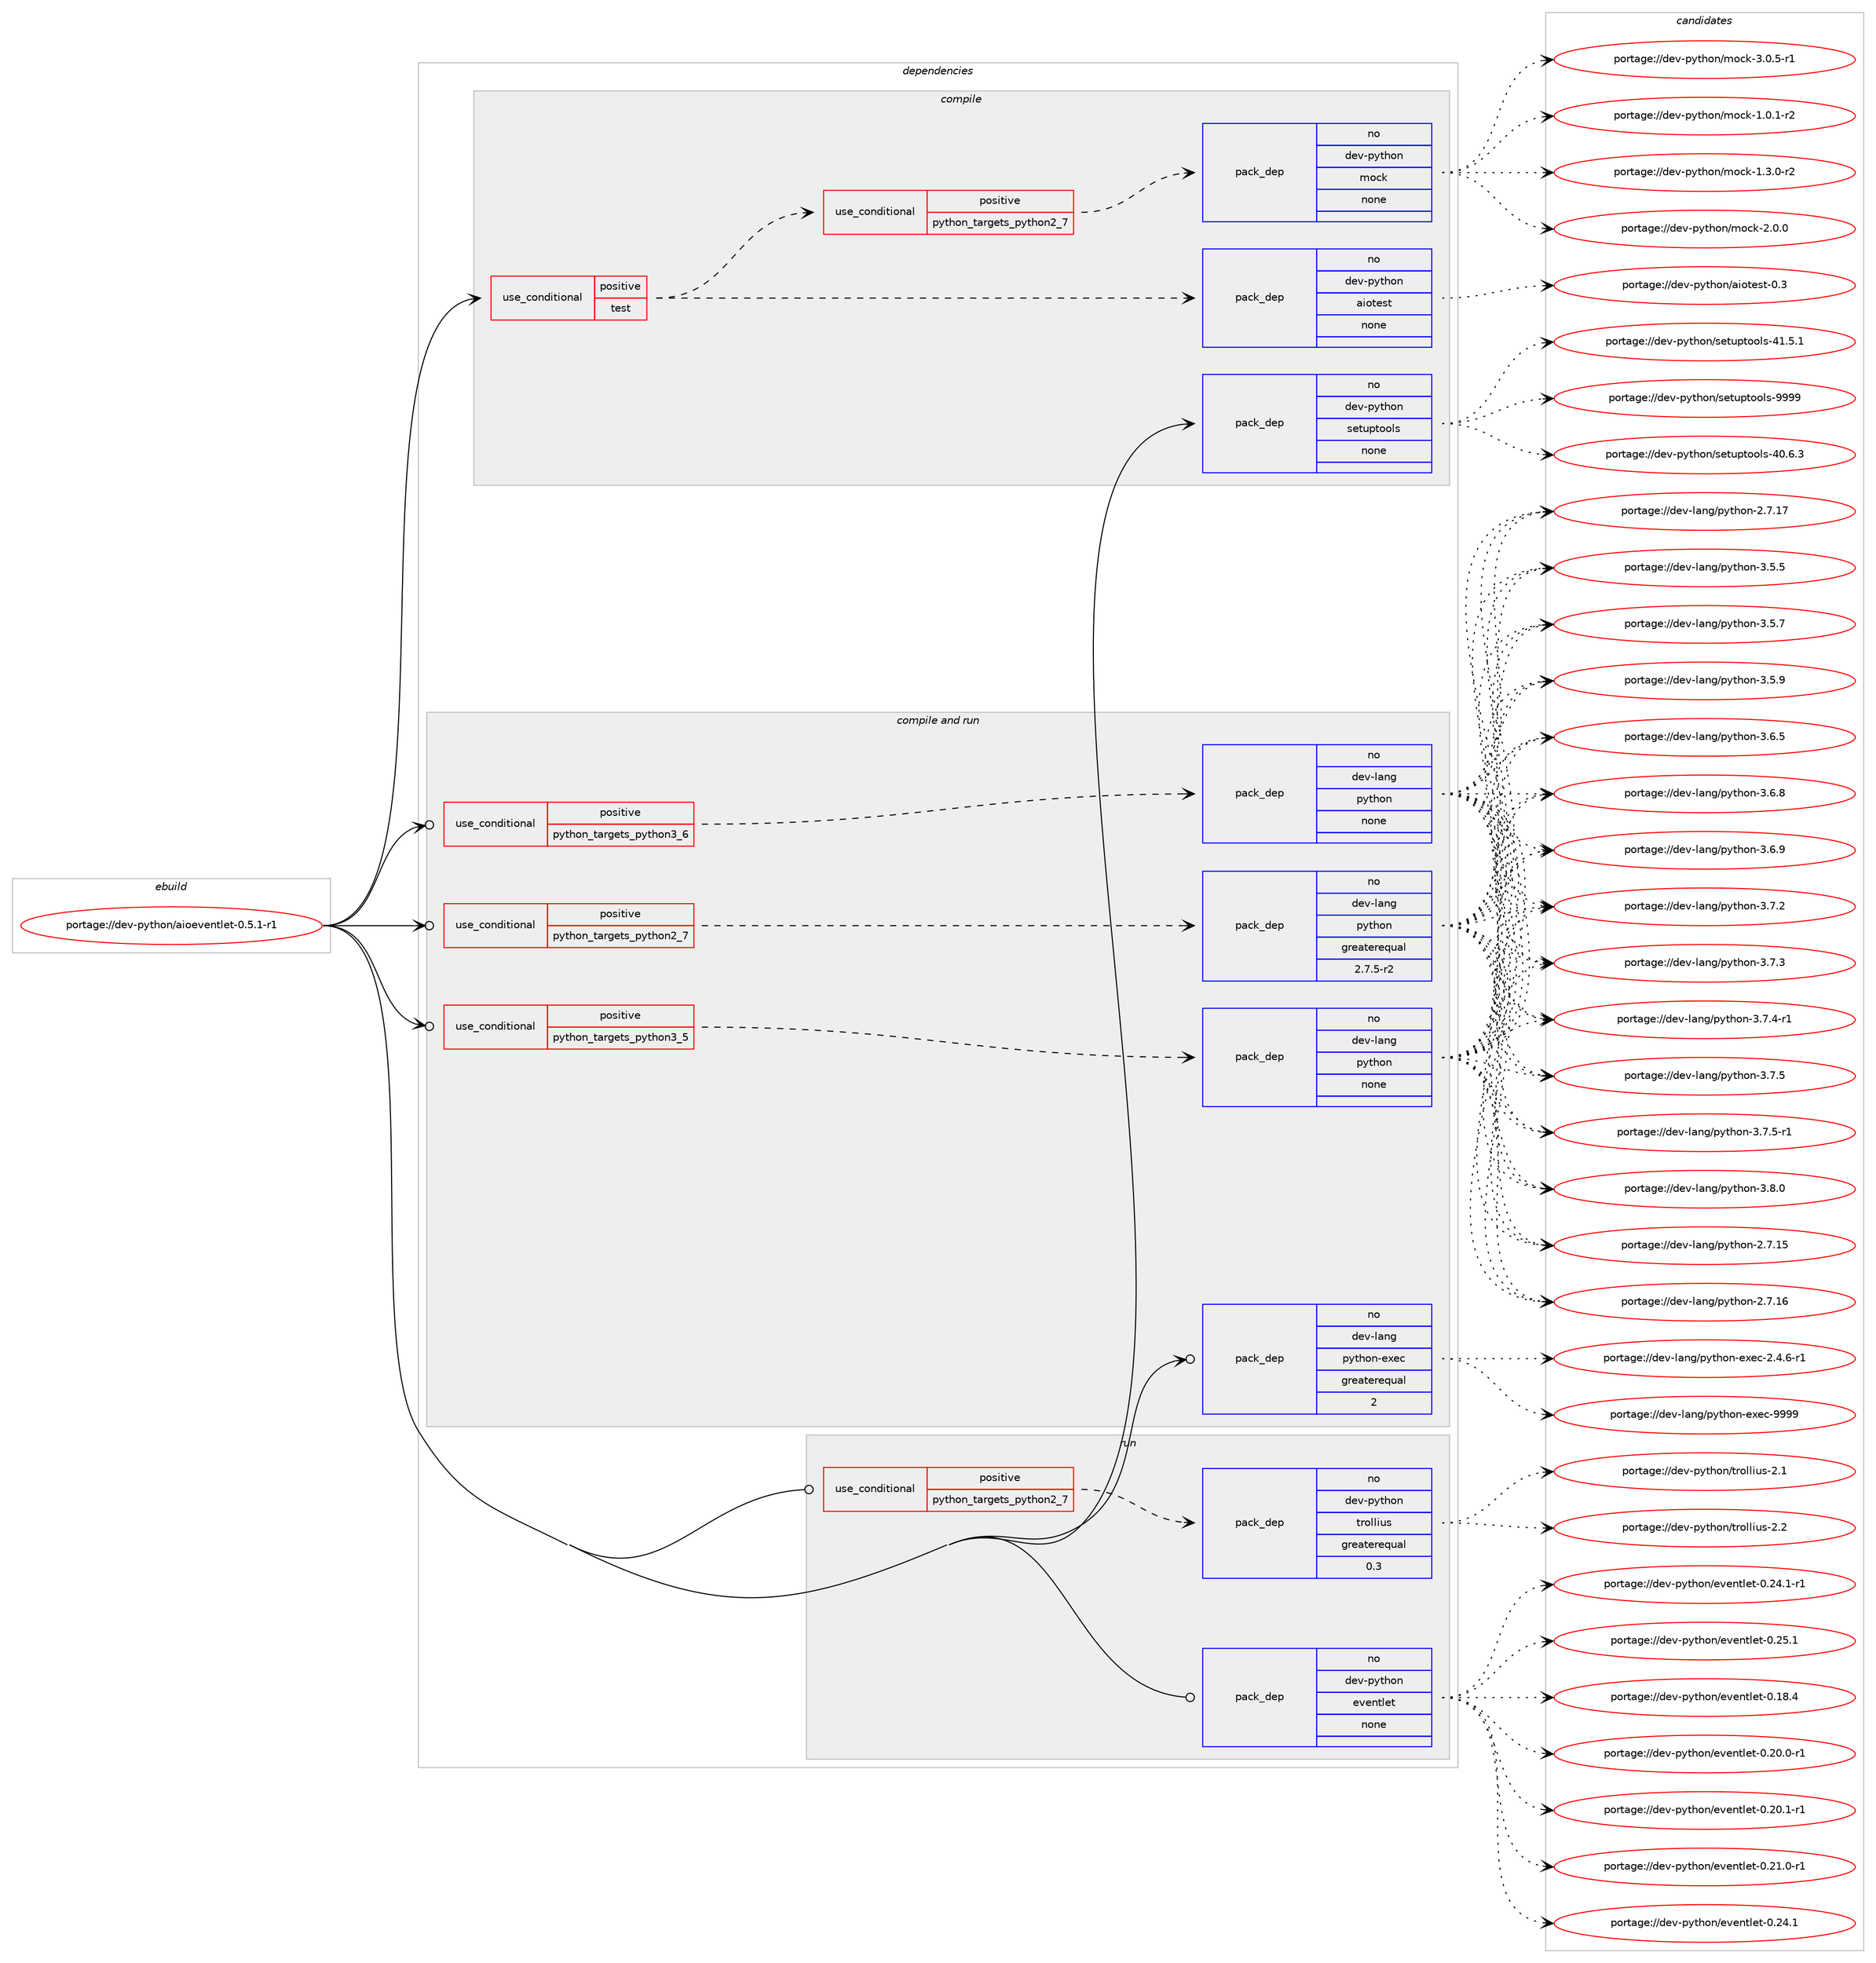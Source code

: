 digraph prolog {

# *************
# Graph options
# *************

newrank=true;
concentrate=true;
compound=true;
graph [rankdir=LR,fontname=Helvetica,fontsize=10,ranksep=1.5];#, ranksep=2.5, nodesep=0.2];
edge  [arrowhead=vee];
node  [fontname=Helvetica,fontsize=10];

# **********
# The ebuild
# **********

subgraph cluster_leftcol {
color=gray;
rank=same;
label=<<i>ebuild</i>>;
id [label="portage://dev-python/aioeventlet-0.5.1-r1", color=red, width=4, href="../dev-python/aioeventlet-0.5.1-r1.svg"];
}

# ****************
# The dependencies
# ****************

subgraph cluster_midcol {
color=gray;
label=<<i>dependencies</i>>;
subgraph cluster_compile {
fillcolor="#eeeeee";
style=filled;
label=<<i>compile</i>>;
subgraph cond25234 {
dependency128554 [label=<<TABLE BORDER="0" CELLBORDER="1" CELLSPACING="0" CELLPADDING="4"><TR><TD ROWSPAN="3" CELLPADDING="10">use_conditional</TD></TR><TR><TD>positive</TD></TR><TR><TD>test</TD></TR></TABLE>>, shape=none, color=red];
subgraph pack100017 {
dependency128555 [label=<<TABLE BORDER="0" CELLBORDER="1" CELLSPACING="0" CELLPADDING="4" WIDTH="220"><TR><TD ROWSPAN="6" CELLPADDING="30">pack_dep</TD></TR><TR><TD WIDTH="110">no</TD></TR><TR><TD>dev-python</TD></TR><TR><TD>aiotest</TD></TR><TR><TD>none</TD></TR><TR><TD></TD></TR></TABLE>>, shape=none, color=blue];
}
dependency128554:e -> dependency128555:w [weight=20,style="dashed",arrowhead="vee"];
subgraph cond25235 {
dependency128556 [label=<<TABLE BORDER="0" CELLBORDER="1" CELLSPACING="0" CELLPADDING="4"><TR><TD ROWSPAN="3" CELLPADDING="10">use_conditional</TD></TR><TR><TD>positive</TD></TR><TR><TD>python_targets_python2_7</TD></TR></TABLE>>, shape=none, color=red];
subgraph pack100018 {
dependency128557 [label=<<TABLE BORDER="0" CELLBORDER="1" CELLSPACING="0" CELLPADDING="4" WIDTH="220"><TR><TD ROWSPAN="6" CELLPADDING="30">pack_dep</TD></TR><TR><TD WIDTH="110">no</TD></TR><TR><TD>dev-python</TD></TR><TR><TD>mock</TD></TR><TR><TD>none</TD></TR><TR><TD></TD></TR></TABLE>>, shape=none, color=blue];
}
dependency128556:e -> dependency128557:w [weight=20,style="dashed",arrowhead="vee"];
}
dependency128554:e -> dependency128556:w [weight=20,style="dashed",arrowhead="vee"];
}
id:e -> dependency128554:w [weight=20,style="solid",arrowhead="vee"];
subgraph pack100019 {
dependency128558 [label=<<TABLE BORDER="0" CELLBORDER="1" CELLSPACING="0" CELLPADDING="4" WIDTH="220"><TR><TD ROWSPAN="6" CELLPADDING="30">pack_dep</TD></TR><TR><TD WIDTH="110">no</TD></TR><TR><TD>dev-python</TD></TR><TR><TD>setuptools</TD></TR><TR><TD>none</TD></TR><TR><TD></TD></TR></TABLE>>, shape=none, color=blue];
}
id:e -> dependency128558:w [weight=20,style="solid",arrowhead="vee"];
}
subgraph cluster_compileandrun {
fillcolor="#eeeeee";
style=filled;
label=<<i>compile and run</i>>;
subgraph cond25236 {
dependency128559 [label=<<TABLE BORDER="0" CELLBORDER="1" CELLSPACING="0" CELLPADDING="4"><TR><TD ROWSPAN="3" CELLPADDING="10">use_conditional</TD></TR><TR><TD>positive</TD></TR><TR><TD>python_targets_python2_7</TD></TR></TABLE>>, shape=none, color=red];
subgraph pack100020 {
dependency128560 [label=<<TABLE BORDER="0" CELLBORDER="1" CELLSPACING="0" CELLPADDING="4" WIDTH="220"><TR><TD ROWSPAN="6" CELLPADDING="30">pack_dep</TD></TR><TR><TD WIDTH="110">no</TD></TR><TR><TD>dev-lang</TD></TR><TR><TD>python</TD></TR><TR><TD>greaterequal</TD></TR><TR><TD>2.7.5-r2</TD></TR></TABLE>>, shape=none, color=blue];
}
dependency128559:e -> dependency128560:w [weight=20,style="dashed",arrowhead="vee"];
}
id:e -> dependency128559:w [weight=20,style="solid",arrowhead="odotvee"];
subgraph cond25237 {
dependency128561 [label=<<TABLE BORDER="0" CELLBORDER="1" CELLSPACING="0" CELLPADDING="4"><TR><TD ROWSPAN="3" CELLPADDING="10">use_conditional</TD></TR><TR><TD>positive</TD></TR><TR><TD>python_targets_python3_5</TD></TR></TABLE>>, shape=none, color=red];
subgraph pack100021 {
dependency128562 [label=<<TABLE BORDER="0" CELLBORDER="1" CELLSPACING="0" CELLPADDING="4" WIDTH="220"><TR><TD ROWSPAN="6" CELLPADDING="30">pack_dep</TD></TR><TR><TD WIDTH="110">no</TD></TR><TR><TD>dev-lang</TD></TR><TR><TD>python</TD></TR><TR><TD>none</TD></TR><TR><TD></TD></TR></TABLE>>, shape=none, color=blue];
}
dependency128561:e -> dependency128562:w [weight=20,style="dashed",arrowhead="vee"];
}
id:e -> dependency128561:w [weight=20,style="solid",arrowhead="odotvee"];
subgraph cond25238 {
dependency128563 [label=<<TABLE BORDER="0" CELLBORDER="1" CELLSPACING="0" CELLPADDING="4"><TR><TD ROWSPAN="3" CELLPADDING="10">use_conditional</TD></TR><TR><TD>positive</TD></TR><TR><TD>python_targets_python3_6</TD></TR></TABLE>>, shape=none, color=red];
subgraph pack100022 {
dependency128564 [label=<<TABLE BORDER="0" CELLBORDER="1" CELLSPACING="0" CELLPADDING="4" WIDTH="220"><TR><TD ROWSPAN="6" CELLPADDING="30">pack_dep</TD></TR><TR><TD WIDTH="110">no</TD></TR><TR><TD>dev-lang</TD></TR><TR><TD>python</TD></TR><TR><TD>none</TD></TR><TR><TD></TD></TR></TABLE>>, shape=none, color=blue];
}
dependency128563:e -> dependency128564:w [weight=20,style="dashed",arrowhead="vee"];
}
id:e -> dependency128563:w [weight=20,style="solid",arrowhead="odotvee"];
subgraph pack100023 {
dependency128565 [label=<<TABLE BORDER="0" CELLBORDER="1" CELLSPACING="0" CELLPADDING="4" WIDTH="220"><TR><TD ROWSPAN="6" CELLPADDING="30">pack_dep</TD></TR><TR><TD WIDTH="110">no</TD></TR><TR><TD>dev-lang</TD></TR><TR><TD>python-exec</TD></TR><TR><TD>greaterequal</TD></TR><TR><TD>2</TD></TR></TABLE>>, shape=none, color=blue];
}
id:e -> dependency128565:w [weight=20,style="solid",arrowhead="odotvee"];
}
subgraph cluster_run {
fillcolor="#eeeeee";
style=filled;
label=<<i>run</i>>;
subgraph cond25239 {
dependency128566 [label=<<TABLE BORDER="0" CELLBORDER="1" CELLSPACING="0" CELLPADDING="4"><TR><TD ROWSPAN="3" CELLPADDING="10">use_conditional</TD></TR><TR><TD>positive</TD></TR><TR><TD>python_targets_python2_7</TD></TR></TABLE>>, shape=none, color=red];
subgraph pack100024 {
dependency128567 [label=<<TABLE BORDER="0" CELLBORDER="1" CELLSPACING="0" CELLPADDING="4" WIDTH="220"><TR><TD ROWSPAN="6" CELLPADDING="30">pack_dep</TD></TR><TR><TD WIDTH="110">no</TD></TR><TR><TD>dev-python</TD></TR><TR><TD>trollius</TD></TR><TR><TD>greaterequal</TD></TR><TR><TD>0.3</TD></TR></TABLE>>, shape=none, color=blue];
}
dependency128566:e -> dependency128567:w [weight=20,style="dashed",arrowhead="vee"];
}
id:e -> dependency128566:w [weight=20,style="solid",arrowhead="odot"];
subgraph pack100025 {
dependency128568 [label=<<TABLE BORDER="0" CELLBORDER="1" CELLSPACING="0" CELLPADDING="4" WIDTH="220"><TR><TD ROWSPAN="6" CELLPADDING="30">pack_dep</TD></TR><TR><TD WIDTH="110">no</TD></TR><TR><TD>dev-python</TD></TR><TR><TD>eventlet</TD></TR><TR><TD>none</TD></TR><TR><TD></TD></TR></TABLE>>, shape=none, color=blue];
}
id:e -> dependency128568:w [weight=20,style="solid",arrowhead="odot"];
}
}

# **************
# The candidates
# **************

subgraph cluster_choices {
rank=same;
color=gray;
label=<<i>candidates</i>>;

subgraph choice100017 {
color=black;
nodesep=1;
choiceportage10010111845112121116104111110479710511111610111511645484651 [label="portage://dev-python/aiotest-0.3", color=red, width=4,href="../dev-python/aiotest-0.3.svg"];
dependency128555:e -> choiceportage10010111845112121116104111110479710511111610111511645484651:w [style=dotted,weight="100"];
}
subgraph choice100018 {
color=black;
nodesep=1;
choiceportage1001011184511212111610411111047109111991074549464846494511450 [label="portage://dev-python/mock-1.0.1-r2", color=red, width=4,href="../dev-python/mock-1.0.1-r2.svg"];
choiceportage1001011184511212111610411111047109111991074549465146484511450 [label="portage://dev-python/mock-1.3.0-r2", color=red, width=4,href="../dev-python/mock-1.3.0-r2.svg"];
choiceportage100101118451121211161041111104710911199107455046484648 [label="portage://dev-python/mock-2.0.0", color=red, width=4,href="../dev-python/mock-2.0.0.svg"];
choiceportage1001011184511212111610411111047109111991074551464846534511449 [label="portage://dev-python/mock-3.0.5-r1", color=red, width=4,href="../dev-python/mock-3.0.5-r1.svg"];
dependency128557:e -> choiceportage1001011184511212111610411111047109111991074549464846494511450:w [style=dotted,weight="100"];
dependency128557:e -> choiceportage1001011184511212111610411111047109111991074549465146484511450:w [style=dotted,weight="100"];
dependency128557:e -> choiceportage100101118451121211161041111104710911199107455046484648:w [style=dotted,weight="100"];
dependency128557:e -> choiceportage1001011184511212111610411111047109111991074551464846534511449:w [style=dotted,weight="100"];
}
subgraph choice100019 {
color=black;
nodesep=1;
choiceportage100101118451121211161041111104711510111611711211611111110811545524846544651 [label="portage://dev-python/setuptools-40.6.3", color=red, width=4,href="../dev-python/setuptools-40.6.3.svg"];
choiceportage100101118451121211161041111104711510111611711211611111110811545524946534649 [label="portage://dev-python/setuptools-41.5.1", color=red, width=4,href="../dev-python/setuptools-41.5.1.svg"];
choiceportage10010111845112121116104111110471151011161171121161111111081154557575757 [label="portage://dev-python/setuptools-9999", color=red, width=4,href="../dev-python/setuptools-9999.svg"];
dependency128558:e -> choiceportage100101118451121211161041111104711510111611711211611111110811545524846544651:w [style=dotted,weight="100"];
dependency128558:e -> choiceportage100101118451121211161041111104711510111611711211611111110811545524946534649:w [style=dotted,weight="100"];
dependency128558:e -> choiceportage10010111845112121116104111110471151011161171121161111111081154557575757:w [style=dotted,weight="100"];
}
subgraph choice100020 {
color=black;
nodesep=1;
choiceportage10010111845108971101034711212111610411111045504655464953 [label="portage://dev-lang/python-2.7.15", color=red, width=4,href="../dev-lang/python-2.7.15.svg"];
choiceportage10010111845108971101034711212111610411111045504655464954 [label="portage://dev-lang/python-2.7.16", color=red, width=4,href="../dev-lang/python-2.7.16.svg"];
choiceportage10010111845108971101034711212111610411111045504655464955 [label="portage://dev-lang/python-2.7.17", color=red, width=4,href="../dev-lang/python-2.7.17.svg"];
choiceportage100101118451089711010347112121116104111110455146534653 [label="portage://dev-lang/python-3.5.5", color=red, width=4,href="../dev-lang/python-3.5.5.svg"];
choiceportage100101118451089711010347112121116104111110455146534655 [label="portage://dev-lang/python-3.5.7", color=red, width=4,href="../dev-lang/python-3.5.7.svg"];
choiceportage100101118451089711010347112121116104111110455146534657 [label="portage://dev-lang/python-3.5.9", color=red, width=4,href="../dev-lang/python-3.5.9.svg"];
choiceportage100101118451089711010347112121116104111110455146544653 [label="portage://dev-lang/python-3.6.5", color=red, width=4,href="../dev-lang/python-3.6.5.svg"];
choiceportage100101118451089711010347112121116104111110455146544656 [label="portage://dev-lang/python-3.6.8", color=red, width=4,href="../dev-lang/python-3.6.8.svg"];
choiceportage100101118451089711010347112121116104111110455146544657 [label="portage://dev-lang/python-3.6.9", color=red, width=4,href="../dev-lang/python-3.6.9.svg"];
choiceportage100101118451089711010347112121116104111110455146554650 [label="portage://dev-lang/python-3.7.2", color=red, width=4,href="../dev-lang/python-3.7.2.svg"];
choiceportage100101118451089711010347112121116104111110455146554651 [label="portage://dev-lang/python-3.7.3", color=red, width=4,href="../dev-lang/python-3.7.3.svg"];
choiceportage1001011184510897110103471121211161041111104551465546524511449 [label="portage://dev-lang/python-3.7.4-r1", color=red, width=4,href="../dev-lang/python-3.7.4-r1.svg"];
choiceportage100101118451089711010347112121116104111110455146554653 [label="portage://dev-lang/python-3.7.5", color=red, width=4,href="../dev-lang/python-3.7.5.svg"];
choiceportage1001011184510897110103471121211161041111104551465546534511449 [label="portage://dev-lang/python-3.7.5-r1", color=red, width=4,href="../dev-lang/python-3.7.5-r1.svg"];
choiceportage100101118451089711010347112121116104111110455146564648 [label="portage://dev-lang/python-3.8.0", color=red, width=4,href="../dev-lang/python-3.8.0.svg"];
dependency128560:e -> choiceportage10010111845108971101034711212111610411111045504655464953:w [style=dotted,weight="100"];
dependency128560:e -> choiceportage10010111845108971101034711212111610411111045504655464954:w [style=dotted,weight="100"];
dependency128560:e -> choiceportage10010111845108971101034711212111610411111045504655464955:w [style=dotted,weight="100"];
dependency128560:e -> choiceportage100101118451089711010347112121116104111110455146534653:w [style=dotted,weight="100"];
dependency128560:e -> choiceportage100101118451089711010347112121116104111110455146534655:w [style=dotted,weight="100"];
dependency128560:e -> choiceportage100101118451089711010347112121116104111110455146534657:w [style=dotted,weight="100"];
dependency128560:e -> choiceportage100101118451089711010347112121116104111110455146544653:w [style=dotted,weight="100"];
dependency128560:e -> choiceportage100101118451089711010347112121116104111110455146544656:w [style=dotted,weight="100"];
dependency128560:e -> choiceportage100101118451089711010347112121116104111110455146544657:w [style=dotted,weight="100"];
dependency128560:e -> choiceportage100101118451089711010347112121116104111110455146554650:w [style=dotted,weight="100"];
dependency128560:e -> choiceportage100101118451089711010347112121116104111110455146554651:w [style=dotted,weight="100"];
dependency128560:e -> choiceportage1001011184510897110103471121211161041111104551465546524511449:w [style=dotted,weight="100"];
dependency128560:e -> choiceportage100101118451089711010347112121116104111110455146554653:w [style=dotted,weight="100"];
dependency128560:e -> choiceportage1001011184510897110103471121211161041111104551465546534511449:w [style=dotted,weight="100"];
dependency128560:e -> choiceportage100101118451089711010347112121116104111110455146564648:w [style=dotted,weight="100"];
}
subgraph choice100021 {
color=black;
nodesep=1;
choiceportage10010111845108971101034711212111610411111045504655464953 [label="portage://dev-lang/python-2.7.15", color=red, width=4,href="../dev-lang/python-2.7.15.svg"];
choiceportage10010111845108971101034711212111610411111045504655464954 [label="portage://dev-lang/python-2.7.16", color=red, width=4,href="../dev-lang/python-2.7.16.svg"];
choiceportage10010111845108971101034711212111610411111045504655464955 [label="portage://dev-lang/python-2.7.17", color=red, width=4,href="../dev-lang/python-2.7.17.svg"];
choiceportage100101118451089711010347112121116104111110455146534653 [label="portage://dev-lang/python-3.5.5", color=red, width=4,href="../dev-lang/python-3.5.5.svg"];
choiceportage100101118451089711010347112121116104111110455146534655 [label="portage://dev-lang/python-3.5.7", color=red, width=4,href="../dev-lang/python-3.5.7.svg"];
choiceportage100101118451089711010347112121116104111110455146534657 [label="portage://dev-lang/python-3.5.9", color=red, width=4,href="../dev-lang/python-3.5.9.svg"];
choiceportage100101118451089711010347112121116104111110455146544653 [label="portage://dev-lang/python-3.6.5", color=red, width=4,href="../dev-lang/python-3.6.5.svg"];
choiceportage100101118451089711010347112121116104111110455146544656 [label="portage://dev-lang/python-3.6.8", color=red, width=4,href="../dev-lang/python-3.6.8.svg"];
choiceportage100101118451089711010347112121116104111110455146544657 [label="portage://dev-lang/python-3.6.9", color=red, width=4,href="../dev-lang/python-3.6.9.svg"];
choiceportage100101118451089711010347112121116104111110455146554650 [label="portage://dev-lang/python-3.7.2", color=red, width=4,href="../dev-lang/python-3.7.2.svg"];
choiceportage100101118451089711010347112121116104111110455146554651 [label="portage://dev-lang/python-3.7.3", color=red, width=4,href="../dev-lang/python-3.7.3.svg"];
choiceportage1001011184510897110103471121211161041111104551465546524511449 [label="portage://dev-lang/python-3.7.4-r1", color=red, width=4,href="../dev-lang/python-3.7.4-r1.svg"];
choiceportage100101118451089711010347112121116104111110455146554653 [label="portage://dev-lang/python-3.7.5", color=red, width=4,href="../dev-lang/python-3.7.5.svg"];
choiceportage1001011184510897110103471121211161041111104551465546534511449 [label="portage://dev-lang/python-3.7.5-r1", color=red, width=4,href="../dev-lang/python-3.7.5-r1.svg"];
choiceportage100101118451089711010347112121116104111110455146564648 [label="portage://dev-lang/python-3.8.0", color=red, width=4,href="../dev-lang/python-3.8.0.svg"];
dependency128562:e -> choiceportage10010111845108971101034711212111610411111045504655464953:w [style=dotted,weight="100"];
dependency128562:e -> choiceportage10010111845108971101034711212111610411111045504655464954:w [style=dotted,weight="100"];
dependency128562:e -> choiceportage10010111845108971101034711212111610411111045504655464955:w [style=dotted,weight="100"];
dependency128562:e -> choiceportage100101118451089711010347112121116104111110455146534653:w [style=dotted,weight="100"];
dependency128562:e -> choiceportage100101118451089711010347112121116104111110455146534655:w [style=dotted,weight="100"];
dependency128562:e -> choiceportage100101118451089711010347112121116104111110455146534657:w [style=dotted,weight="100"];
dependency128562:e -> choiceportage100101118451089711010347112121116104111110455146544653:w [style=dotted,weight="100"];
dependency128562:e -> choiceportage100101118451089711010347112121116104111110455146544656:w [style=dotted,weight="100"];
dependency128562:e -> choiceportage100101118451089711010347112121116104111110455146544657:w [style=dotted,weight="100"];
dependency128562:e -> choiceportage100101118451089711010347112121116104111110455146554650:w [style=dotted,weight="100"];
dependency128562:e -> choiceportage100101118451089711010347112121116104111110455146554651:w [style=dotted,weight="100"];
dependency128562:e -> choiceportage1001011184510897110103471121211161041111104551465546524511449:w [style=dotted,weight="100"];
dependency128562:e -> choiceportage100101118451089711010347112121116104111110455146554653:w [style=dotted,weight="100"];
dependency128562:e -> choiceportage1001011184510897110103471121211161041111104551465546534511449:w [style=dotted,weight="100"];
dependency128562:e -> choiceportage100101118451089711010347112121116104111110455146564648:w [style=dotted,weight="100"];
}
subgraph choice100022 {
color=black;
nodesep=1;
choiceportage10010111845108971101034711212111610411111045504655464953 [label="portage://dev-lang/python-2.7.15", color=red, width=4,href="../dev-lang/python-2.7.15.svg"];
choiceportage10010111845108971101034711212111610411111045504655464954 [label="portage://dev-lang/python-2.7.16", color=red, width=4,href="../dev-lang/python-2.7.16.svg"];
choiceportage10010111845108971101034711212111610411111045504655464955 [label="portage://dev-lang/python-2.7.17", color=red, width=4,href="../dev-lang/python-2.7.17.svg"];
choiceportage100101118451089711010347112121116104111110455146534653 [label="portage://dev-lang/python-3.5.5", color=red, width=4,href="../dev-lang/python-3.5.5.svg"];
choiceportage100101118451089711010347112121116104111110455146534655 [label="portage://dev-lang/python-3.5.7", color=red, width=4,href="../dev-lang/python-3.5.7.svg"];
choiceportage100101118451089711010347112121116104111110455146534657 [label="portage://dev-lang/python-3.5.9", color=red, width=4,href="../dev-lang/python-3.5.9.svg"];
choiceportage100101118451089711010347112121116104111110455146544653 [label="portage://dev-lang/python-3.6.5", color=red, width=4,href="../dev-lang/python-3.6.5.svg"];
choiceportage100101118451089711010347112121116104111110455146544656 [label="portage://dev-lang/python-3.6.8", color=red, width=4,href="../dev-lang/python-3.6.8.svg"];
choiceportage100101118451089711010347112121116104111110455146544657 [label="portage://dev-lang/python-3.6.9", color=red, width=4,href="../dev-lang/python-3.6.9.svg"];
choiceportage100101118451089711010347112121116104111110455146554650 [label="portage://dev-lang/python-3.7.2", color=red, width=4,href="../dev-lang/python-3.7.2.svg"];
choiceportage100101118451089711010347112121116104111110455146554651 [label="portage://dev-lang/python-3.7.3", color=red, width=4,href="../dev-lang/python-3.7.3.svg"];
choiceportage1001011184510897110103471121211161041111104551465546524511449 [label="portage://dev-lang/python-3.7.4-r1", color=red, width=4,href="../dev-lang/python-3.7.4-r1.svg"];
choiceportage100101118451089711010347112121116104111110455146554653 [label="portage://dev-lang/python-3.7.5", color=red, width=4,href="../dev-lang/python-3.7.5.svg"];
choiceportage1001011184510897110103471121211161041111104551465546534511449 [label="portage://dev-lang/python-3.7.5-r1", color=red, width=4,href="../dev-lang/python-3.7.5-r1.svg"];
choiceportage100101118451089711010347112121116104111110455146564648 [label="portage://dev-lang/python-3.8.0", color=red, width=4,href="../dev-lang/python-3.8.0.svg"];
dependency128564:e -> choiceportage10010111845108971101034711212111610411111045504655464953:w [style=dotted,weight="100"];
dependency128564:e -> choiceportage10010111845108971101034711212111610411111045504655464954:w [style=dotted,weight="100"];
dependency128564:e -> choiceportage10010111845108971101034711212111610411111045504655464955:w [style=dotted,weight="100"];
dependency128564:e -> choiceportage100101118451089711010347112121116104111110455146534653:w [style=dotted,weight="100"];
dependency128564:e -> choiceportage100101118451089711010347112121116104111110455146534655:w [style=dotted,weight="100"];
dependency128564:e -> choiceportage100101118451089711010347112121116104111110455146534657:w [style=dotted,weight="100"];
dependency128564:e -> choiceportage100101118451089711010347112121116104111110455146544653:w [style=dotted,weight="100"];
dependency128564:e -> choiceportage100101118451089711010347112121116104111110455146544656:w [style=dotted,weight="100"];
dependency128564:e -> choiceportage100101118451089711010347112121116104111110455146544657:w [style=dotted,weight="100"];
dependency128564:e -> choiceportage100101118451089711010347112121116104111110455146554650:w [style=dotted,weight="100"];
dependency128564:e -> choiceportage100101118451089711010347112121116104111110455146554651:w [style=dotted,weight="100"];
dependency128564:e -> choiceportage1001011184510897110103471121211161041111104551465546524511449:w [style=dotted,weight="100"];
dependency128564:e -> choiceportage100101118451089711010347112121116104111110455146554653:w [style=dotted,weight="100"];
dependency128564:e -> choiceportage1001011184510897110103471121211161041111104551465546534511449:w [style=dotted,weight="100"];
dependency128564:e -> choiceportage100101118451089711010347112121116104111110455146564648:w [style=dotted,weight="100"];
}
subgraph choice100023 {
color=black;
nodesep=1;
choiceportage10010111845108971101034711212111610411111045101120101994550465246544511449 [label="portage://dev-lang/python-exec-2.4.6-r1", color=red, width=4,href="../dev-lang/python-exec-2.4.6-r1.svg"];
choiceportage10010111845108971101034711212111610411111045101120101994557575757 [label="portage://dev-lang/python-exec-9999", color=red, width=4,href="../dev-lang/python-exec-9999.svg"];
dependency128565:e -> choiceportage10010111845108971101034711212111610411111045101120101994550465246544511449:w [style=dotted,weight="100"];
dependency128565:e -> choiceportage10010111845108971101034711212111610411111045101120101994557575757:w [style=dotted,weight="100"];
}
subgraph choice100024 {
color=black;
nodesep=1;
choiceportage100101118451121211161041111104711611411110810810511711545504649 [label="portage://dev-python/trollius-2.1", color=red, width=4,href="../dev-python/trollius-2.1.svg"];
choiceportage100101118451121211161041111104711611411110810810511711545504650 [label="portage://dev-python/trollius-2.2", color=red, width=4,href="../dev-python/trollius-2.2.svg"];
dependency128567:e -> choiceportage100101118451121211161041111104711611411110810810511711545504649:w [style=dotted,weight="100"];
dependency128567:e -> choiceportage100101118451121211161041111104711611411110810810511711545504650:w [style=dotted,weight="100"];
}
subgraph choice100025 {
color=black;
nodesep=1;
choiceportage100101118451121211161041111104710111810111011610810111645484649564652 [label="portage://dev-python/eventlet-0.18.4", color=red, width=4,href="../dev-python/eventlet-0.18.4.svg"];
choiceportage1001011184511212111610411111047101118101110116108101116454846504846484511449 [label="portage://dev-python/eventlet-0.20.0-r1", color=red, width=4,href="../dev-python/eventlet-0.20.0-r1.svg"];
choiceportage1001011184511212111610411111047101118101110116108101116454846504846494511449 [label="portage://dev-python/eventlet-0.20.1-r1", color=red, width=4,href="../dev-python/eventlet-0.20.1-r1.svg"];
choiceportage1001011184511212111610411111047101118101110116108101116454846504946484511449 [label="portage://dev-python/eventlet-0.21.0-r1", color=red, width=4,href="../dev-python/eventlet-0.21.0-r1.svg"];
choiceportage100101118451121211161041111104710111810111011610810111645484650524649 [label="portage://dev-python/eventlet-0.24.1", color=red, width=4,href="../dev-python/eventlet-0.24.1.svg"];
choiceportage1001011184511212111610411111047101118101110116108101116454846505246494511449 [label="portage://dev-python/eventlet-0.24.1-r1", color=red, width=4,href="../dev-python/eventlet-0.24.1-r1.svg"];
choiceportage100101118451121211161041111104710111810111011610810111645484650534649 [label="portage://dev-python/eventlet-0.25.1", color=red, width=4,href="../dev-python/eventlet-0.25.1.svg"];
dependency128568:e -> choiceportage100101118451121211161041111104710111810111011610810111645484649564652:w [style=dotted,weight="100"];
dependency128568:e -> choiceportage1001011184511212111610411111047101118101110116108101116454846504846484511449:w [style=dotted,weight="100"];
dependency128568:e -> choiceportage1001011184511212111610411111047101118101110116108101116454846504846494511449:w [style=dotted,weight="100"];
dependency128568:e -> choiceportage1001011184511212111610411111047101118101110116108101116454846504946484511449:w [style=dotted,weight="100"];
dependency128568:e -> choiceportage100101118451121211161041111104710111810111011610810111645484650524649:w [style=dotted,weight="100"];
dependency128568:e -> choiceportage1001011184511212111610411111047101118101110116108101116454846505246494511449:w [style=dotted,weight="100"];
dependency128568:e -> choiceportage100101118451121211161041111104710111810111011610810111645484650534649:w [style=dotted,weight="100"];
}
}

}
